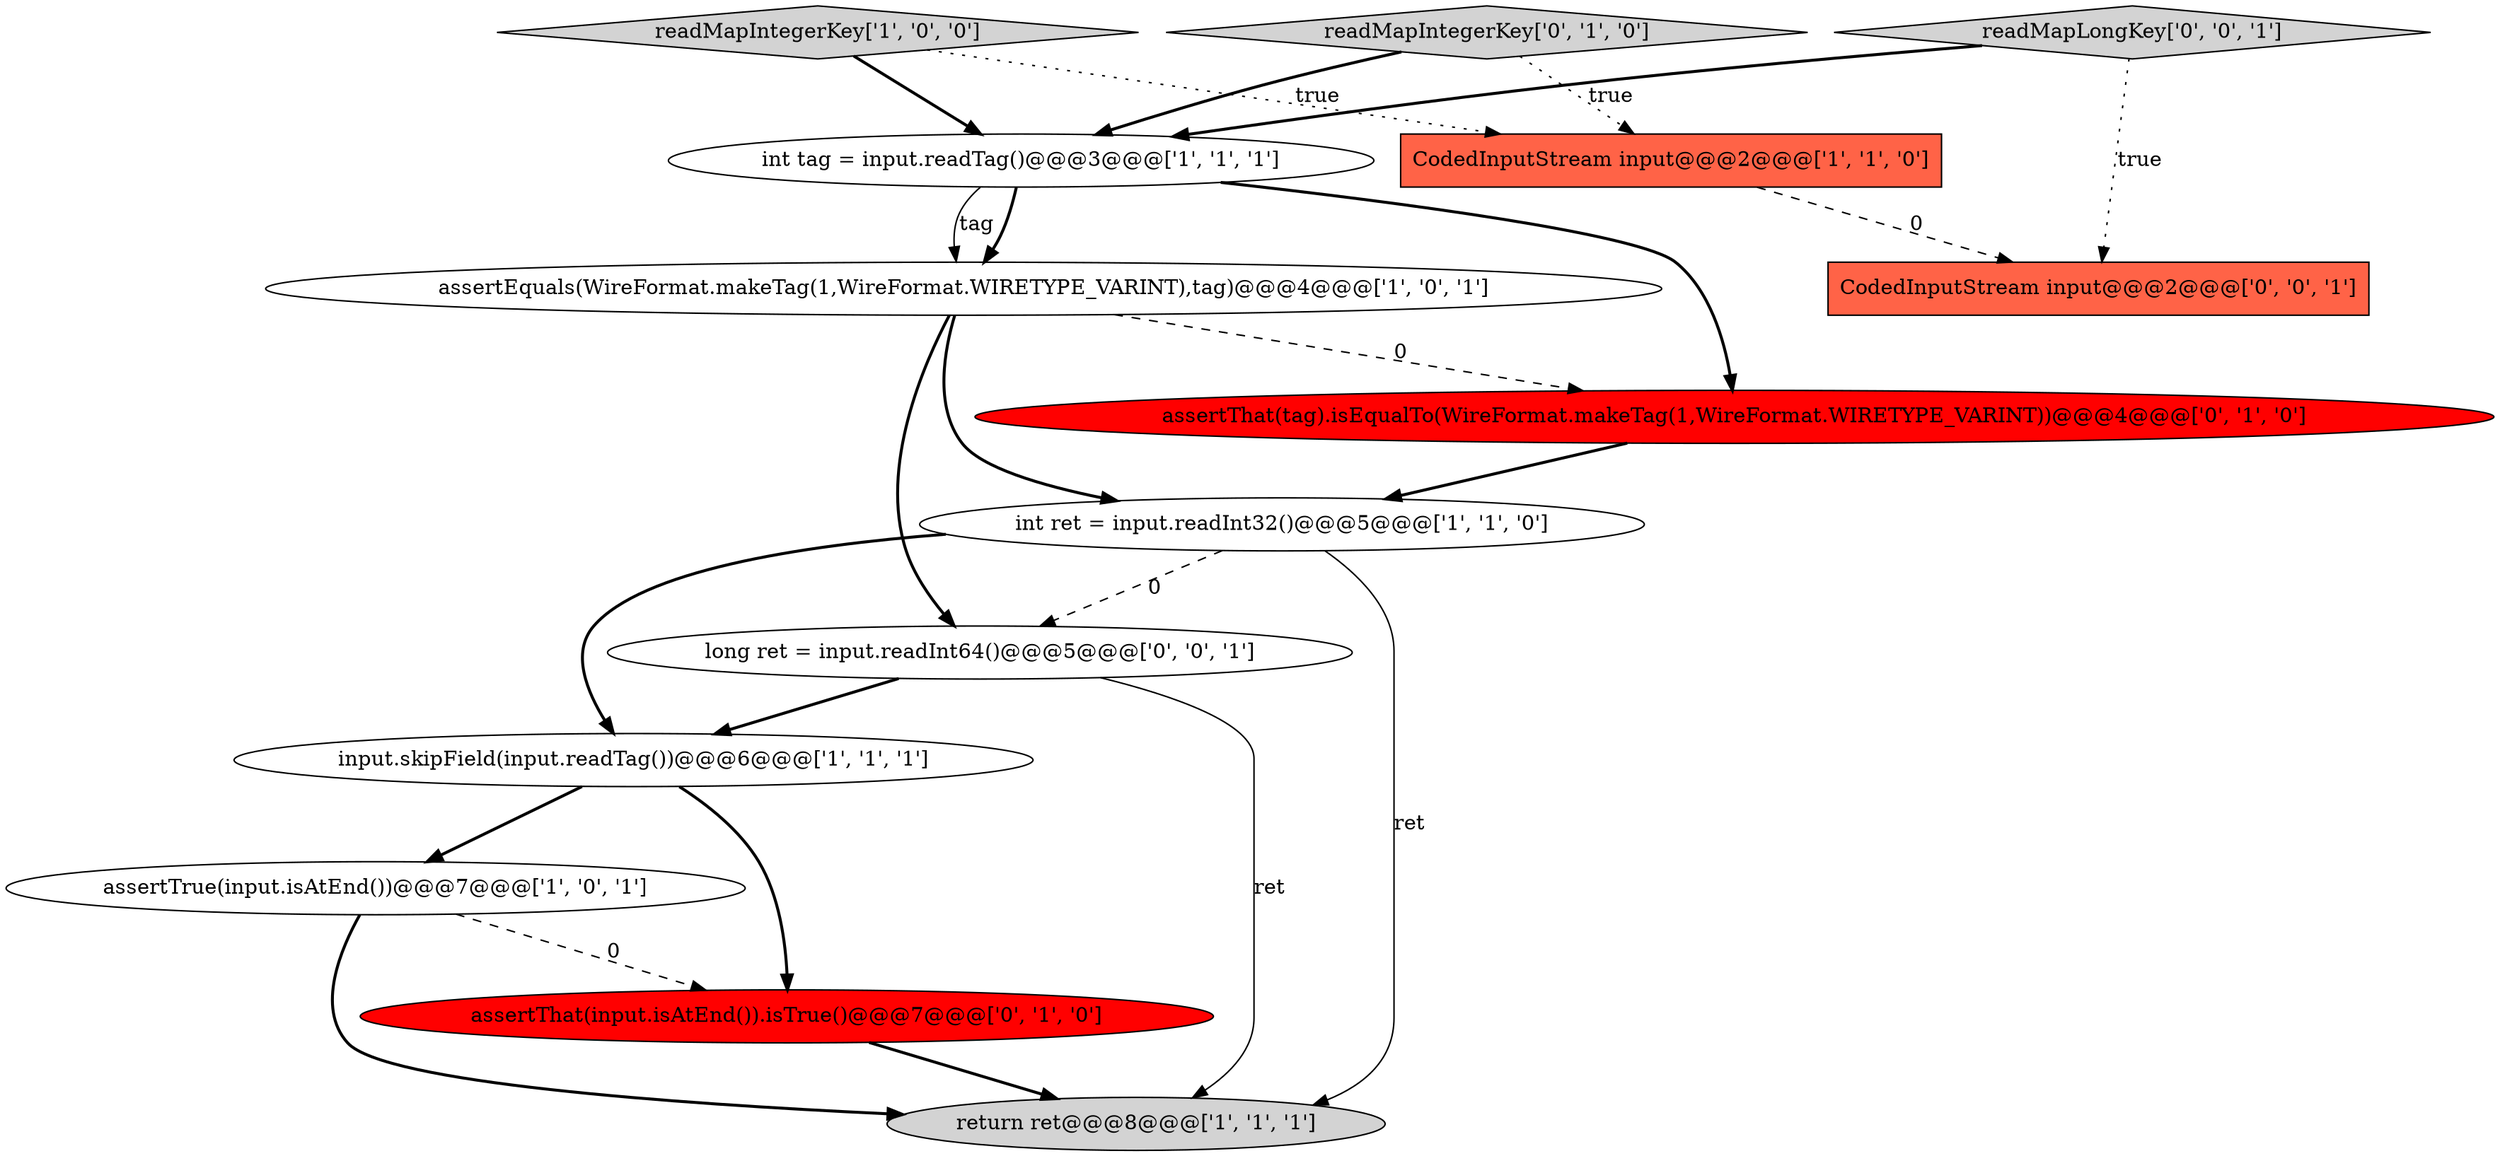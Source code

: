 digraph {
2 [style = filled, label = "assertTrue(input.isAtEnd())@@@7@@@['1', '0', '1']", fillcolor = white, shape = ellipse image = "AAA0AAABBB1BBB"];
12 [style = filled, label = "long ret = input.readInt64()@@@5@@@['0', '0', '1']", fillcolor = white, shape = ellipse image = "AAA0AAABBB3BBB"];
9 [style = filled, label = "readMapIntegerKey['0', '1', '0']", fillcolor = lightgray, shape = diamond image = "AAA0AAABBB2BBB"];
0 [style = filled, label = "return ret@@@8@@@['1', '1', '1']", fillcolor = lightgray, shape = ellipse image = "AAA0AAABBB1BBB"];
13 [style = filled, label = "readMapLongKey['0', '0', '1']", fillcolor = lightgray, shape = diamond image = "AAA0AAABBB3BBB"];
5 [style = filled, label = "input.skipField(input.readTag())@@@6@@@['1', '1', '1']", fillcolor = white, shape = ellipse image = "AAA0AAABBB1BBB"];
3 [style = filled, label = "assertEquals(WireFormat.makeTag(1,WireFormat.WIRETYPE_VARINT),tag)@@@4@@@['1', '0', '1']", fillcolor = white, shape = ellipse image = "AAA0AAABBB1BBB"];
6 [style = filled, label = "int ret = input.readInt32()@@@5@@@['1', '1', '0']", fillcolor = white, shape = ellipse image = "AAA0AAABBB1BBB"];
11 [style = filled, label = "CodedInputStream input@@@2@@@['0', '0', '1']", fillcolor = tomato, shape = box image = "AAA0AAABBB3BBB"];
4 [style = filled, label = "CodedInputStream input@@@2@@@['1', '1', '0']", fillcolor = tomato, shape = box image = "AAA0AAABBB1BBB"];
8 [style = filled, label = "assertThat(input.isAtEnd()).isTrue()@@@7@@@['0', '1', '0']", fillcolor = red, shape = ellipse image = "AAA1AAABBB2BBB"];
10 [style = filled, label = "assertThat(tag).isEqualTo(WireFormat.makeTag(1,WireFormat.WIRETYPE_VARINT))@@@4@@@['0', '1', '0']", fillcolor = red, shape = ellipse image = "AAA1AAABBB2BBB"];
1 [style = filled, label = "readMapIntegerKey['1', '0', '0']", fillcolor = lightgray, shape = diamond image = "AAA0AAABBB1BBB"];
7 [style = filled, label = "int tag = input.readTag()@@@3@@@['1', '1', '1']", fillcolor = white, shape = ellipse image = "AAA0AAABBB1BBB"];
5->8 [style = bold, label=""];
12->5 [style = bold, label=""];
7->10 [style = bold, label=""];
12->0 [style = solid, label="ret"];
3->6 [style = bold, label=""];
1->4 [style = dotted, label="true"];
3->12 [style = bold, label=""];
9->7 [style = bold, label=""];
2->8 [style = dashed, label="0"];
1->7 [style = bold, label=""];
10->6 [style = bold, label=""];
7->3 [style = bold, label=""];
6->12 [style = dashed, label="0"];
8->0 [style = bold, label=""];
6->5 [style = bold, label=""];
5->2 [style = bold, label=""];
2->0 [style = bold, label=""];
6->0 [style = solid, label="ret"];
13->7 [style = bold, label=""];
7->3 [style = solid, label="tag"];
9->4 [style = dotted, label="true"];
13->11 [style = dotted, label="true"];
3->10 [style = dashed, label="0"];
4->11 [style = dashed, label="0"];
}
